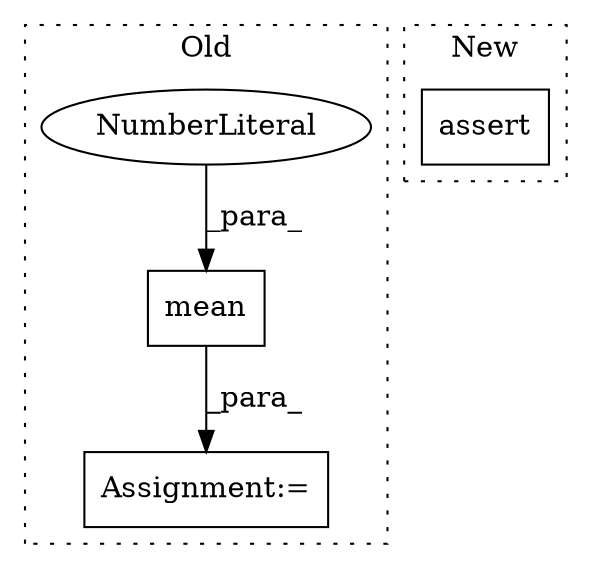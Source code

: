 digraph G {
subgraph cluster0 {
1 [label="mean" a="32" s="12816,12853" l="5,1" shape="box"];
3 [label="Assignment:=" a="7" s="12808" l="1" shape="box"];
4 [label="NumberLiteral" a="34" s="12852" l="1" shape="ellipse"];
label = "Old";
style="dotted";
}
subgraph cluster1 {
2 [label="assert" a="6" s="13415" l="7" shape="box"];
label = "New";
style="dotted";
}
1 -> 3 [label="_para_"];
4 -> 1 [label="_para_"];
}